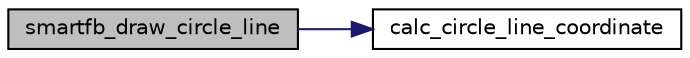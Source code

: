 digraph "smartfb_draw_circle_line"
{
 // INTERACTIVE_SVG=YES
 // LATEX_PDF_SIZE
  bgcolor="transparent";
  edge [fontname="Helvetica",fontsize="10",labelfontname="Helvetica",labelfontsize="10"];
  node [fontname="Helvetica",fontsize="10",shape=record];
  rankdir="LR";
  Node1 [label="smartfb_draw_circle_line",height=0.2,width=0.4,color="black", fillcolor="grey75", style="filled", fontcolor="black",tooltip=" "];
  Node1 -> Node2 [color="midnightblue",fontsize="10",style="solid",fontname="Helvetica"];
  Node2 [label="calc_circle_line_coordinate",height=0.2,width=0.4,color="black",URL="$d6/dfc/lib__smartfb_8c.html#ac9a4cd00db5b552146df9d5a3bb496d6",tooltip=" "];
}
